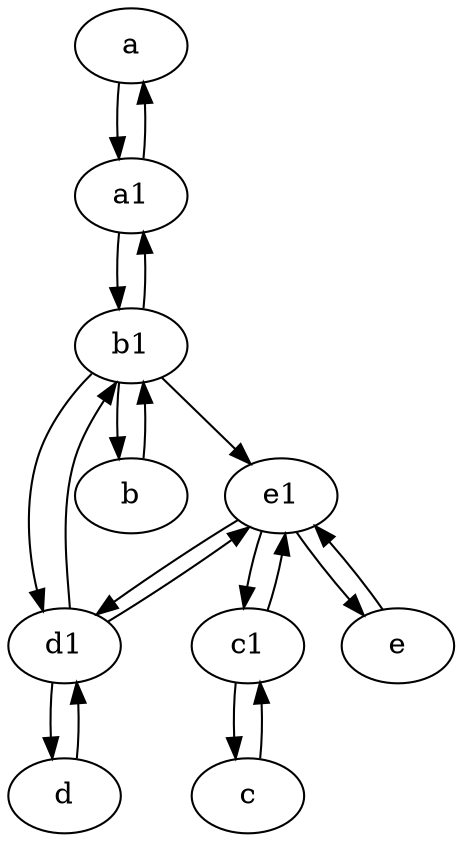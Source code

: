 digraph  {
	a [pos="40,10!"];
	a1 [pos="40,15!"];
	b1 [pos="45,20!"];
	c [pos="20,10!"];
	d1 [pos="25,30!"];
	b [pos="50,20!"];
	e1 [pos="25,45!"];
	c1 [pos="30,15!"];
	d [pos="20,30!"];
	e [pos="30,50!"];
	d1 -> b1;
	a -> a1;
	d1 -> d;
	b1 -> a1;
	a1 -> b1;
	e1 -> c1;
	a1 -> a;
	c -> c1;
	b -> b1;
	b1 -> e1;
	e1 -> d1;
	e -> e1;
	c1 -> c;
	d -> d1;
	b1 -> d1;
	b1 -> b;
	c1 -> e1;
	e1 -> e;
	d1 -> e1;

	}